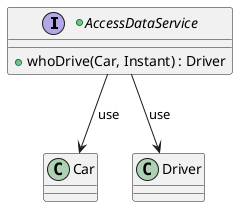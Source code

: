 @startuml

+interface "AccessDataService" {
  +whoDrive(Car, Instant) : Driver
}

"AccessDataService" --> "Car" : use
"AccessDataService" --> "Driver" : use

@enduml